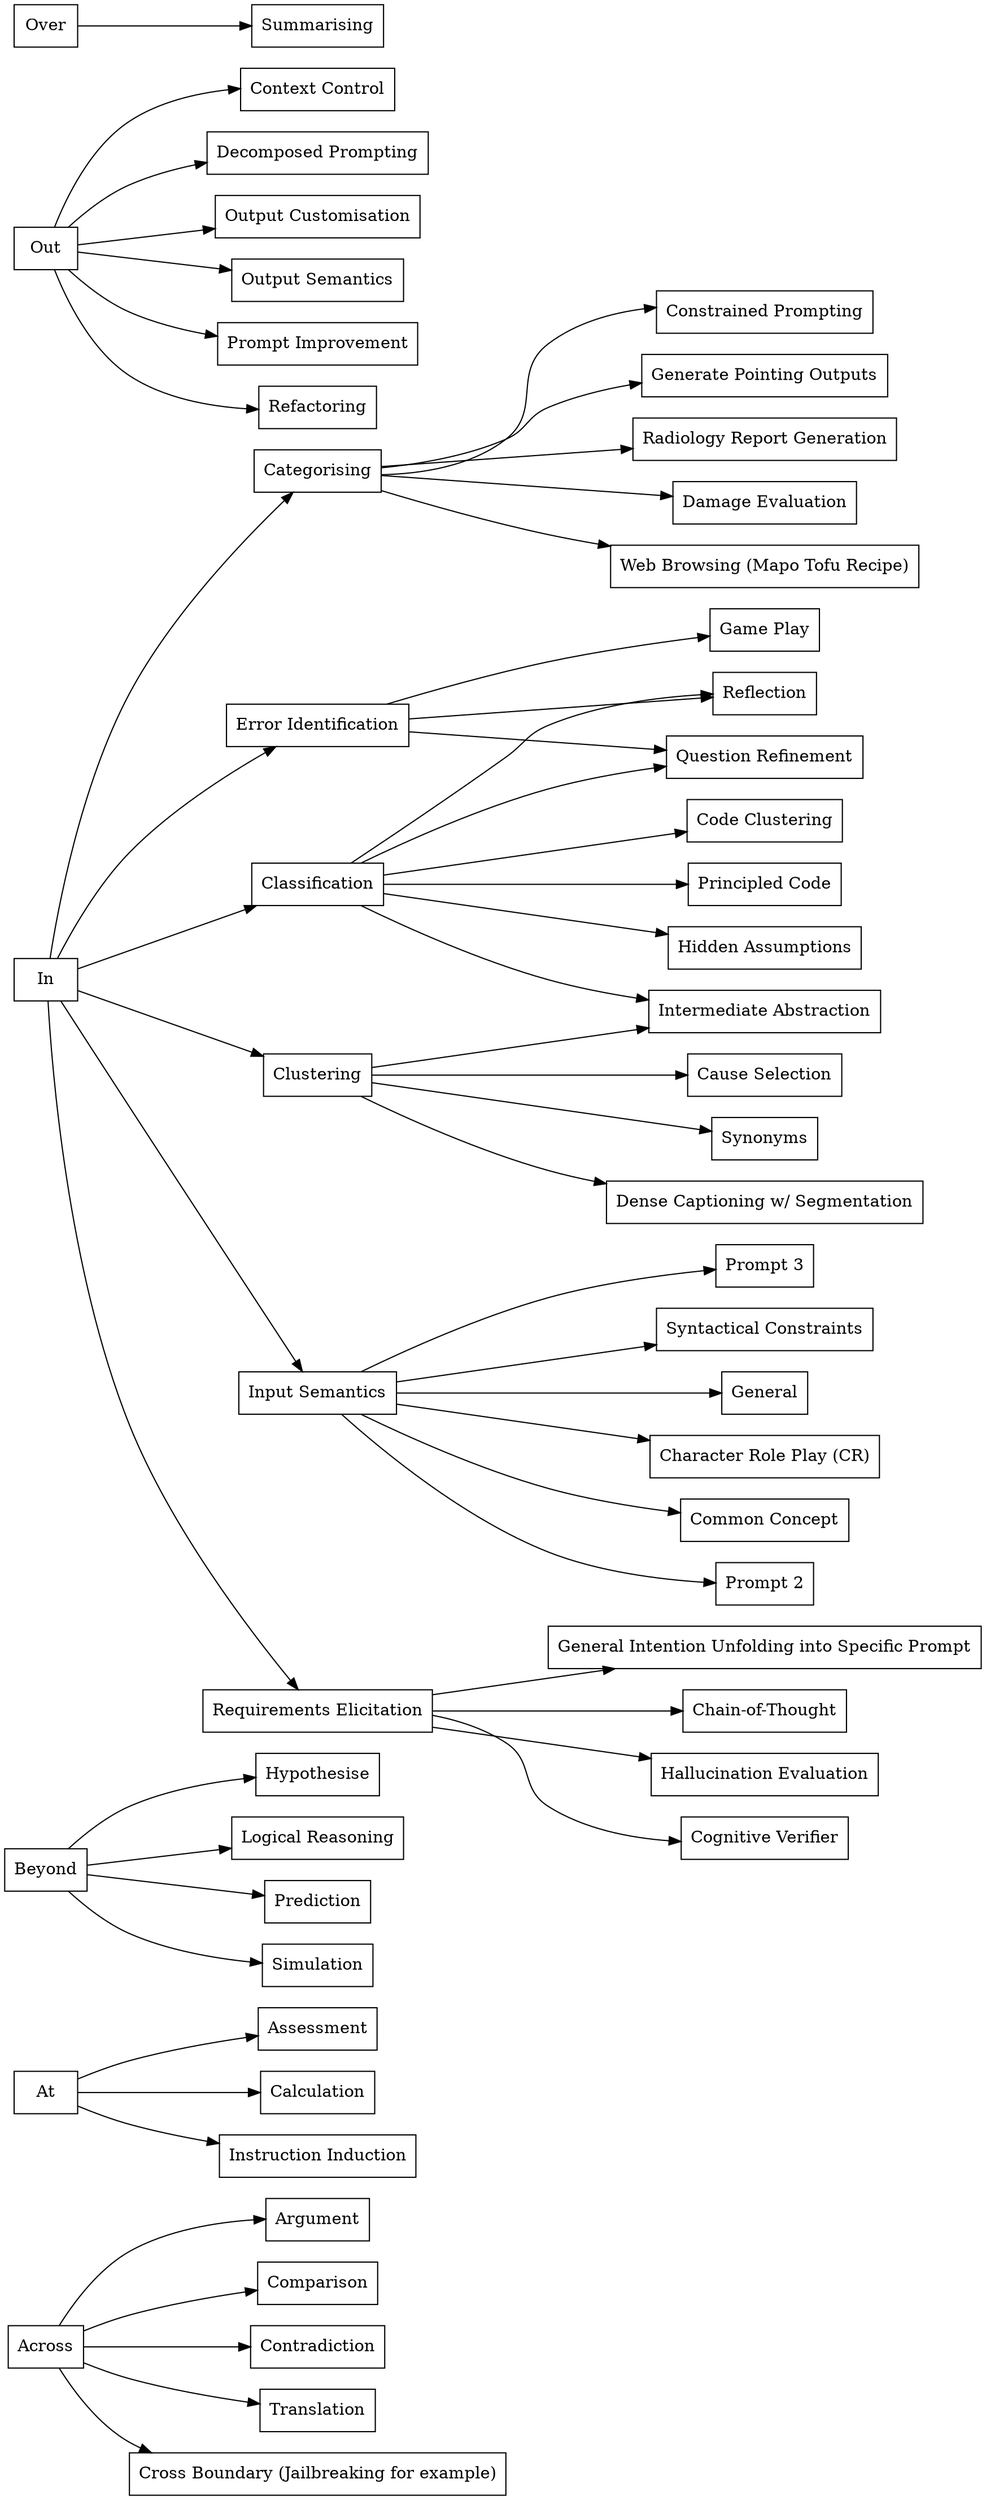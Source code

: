 digraph G {
    rankdir="LR";
    node [shape=box];
    "Across" -> "Argument";
    "Across" -> "Comparison";
    "Across" -> "Contradiction";
    "Across" -> "Translation";
    "Across" -> "Cross Boundary (Jailbreaking for example)";
    "At" -> "Assessment";
    "At" -> "Calculation";
    "At" -> "Instruction Induction";
    "Beyond" -> "Hypothesise";
    "Beyond" -> "Logical Reasoning";
    "Beyond" -> "Prediction";
    "Beyond" -> "Simulation";
    "In" -> "Categorising";
    "Categorising" -> "Constrained Prompting";
    "Categorising" -> "Generate Pointing Outputs";
    "Categorising" -> "Radiology Report Generation";
    "Categorising" -> "Damage Evaluation";
    "Categorising" -> "Web Browsing (Mapo Tofu Recipe)";
    "In" -> "Classification";
    "Classification" -> "Question Refinement";
    "Classification" -> "Code Clustering";
    "Classification" -> "Intermediate Abstraction";
    "Classification" -> "Principled Code";
    "Classification" -> "Hidden Assumptions";
    "Classification" -> "Reflection";
    "In" -> "Clustering";
    "Clustering" -> "Cause Selection";
    "Clustering" -> "Synonyms";
    "Clustering" -> "Intermediate Abstraction";
    "Clustering" -> "Dense Captioning w/ Segmentation";
    "In" -> "Error Identification";
    "Error Identification" -> "Question Refinement";
    "Error Identification" -> "Reflection";
    "Error Identification" -> "Game Play";
    "In" -> "Input Semantics";
    "Input Semantics" -> "Character Role Play (CR)";
    "Input Semantics" -> "Common Concept";
    "Input Semantics" -> "Prompt 2";
    "Input Semantics" -> "Prompt 3";
    "Input Semantics" -> "Syntactical Constraints";
    "Input Semantics" -> "General";
    "In" -> "Requirements Elicitation";
    "Requirements Elicitation" -> "Cognitive Verifier";
    "Requirements Elicitation" -> "General Intention Unfolding into Specific Prompt";
    "Requirements Elicitation" -> "Chain-of-Thought";
    "Requirements Elicitation" -> "Hallucination Evaluation";
    "Out" -> "Context Control";
    "Out" -> "Decomposed Prompting";
    "Out" -> "Output Customisation";
    "Out" -> "Output Semantics";
    "Out" -> "Prompt Improvement";
    "Out" -> "Refactoring";
    "Over" -> "Summarising";
}